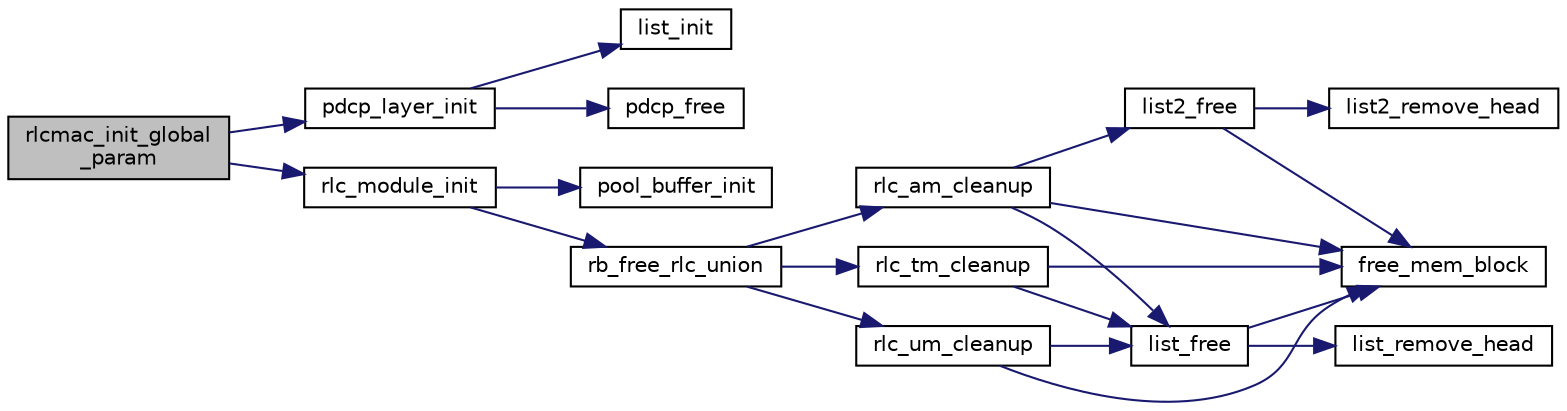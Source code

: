 digraph "rlcmac_init_global_param"
{
 // LATEX_PDF_SIZE
  edge [fontname="Helvetica",fontsize="10",labelfontname="Helvetica",labelfontsize="10"];
  node [fontname="Helvetica",fontsize="10",shape=record];
  rankdir="LR";
  Node1 [label="rlcmac_init_global\l_param",height=0.2,width=0.4,color="black", fillcolor="grey75", style="filled", fontcolor="black",tooltip=" "];
  Node1 -> Node2 [color="midnightblue",fontsize="10",style="solid",fontname="Helvetica"];
  Node2 [label="pdcp_layer_init",height=0.2,width=0.4,color="black", fillcolor="white", style="filled",URL="$group____pdcp.html#gad431a3d18b406f505fb1ae91213c62d1",tooltip=" "];
  Node2 -> Node3 [color="midnightblue",fontsize="10",style="solid",fontname="Helvetica"];
  Node3 [label="list_init",height=0.2,width=0.4,color="black", fillcolor="white", style="filled",URL="$list_8c.html#a896782f4f794d085242b80e09bbc91dd",tooltip=" "];
  Node2 -> Node4 [color="midnightblue",fontsize="10",style="solid",fontname="Helvetica"];
  Node4 [label="pdcp_free",height=0.2,width=0.4,color="black", fillcolor="white", style="filled",URL="$pdcp_8c.html#a4a5257502aad38255aa34acf9216af8f",tooltip=" "];
  Node1 -> Node5 [color="midnightblue",fontsize="10",style="solid",fontname="Helvetica"];
  Node5 [label="rlc_module_init",height=0.2,width=0.4,color="black", fillcolor="white", style="filled",URL="$group__em.html#ga8a21a99b77bae78c21114212ee98f69f",tooltip="RAZ the memory of the RLC layer, initialize the memory pool manager (mem_block_t structures mainly us..."];
  Node5 -> Node6 [color="midnightblue",fontsize="10",style="solid",fontname="Helvetica"];
  Node6 [label="pool_buffer_init",height=0.2,width=0.4,color="black", fillcolor="white", style="filled",URL="$mem__block_8c.html#ad3a69d5a7ed32f575ea6c61d27cf0e3b",tooltip=" "];
  Node5 -> Node7 [color="midnightblue",fontsize="10",style="solid",fontname="Helvetica"];
  Node7 [label="rb_free_rlc_union",height=0.2,width=0.4,color="black", fillcolor="white", style="filled",URL="$group__em.html#ga833d703a0ba5dc802af8c38342a5a41c",tooltip="Free the rlc memory contained in the RLC embedded in the rlc_union_t struct pointed by of the rlcu_pP..."];
  Node7 -> Node8 [color="midnightblue",fontsize="10",style="solid",fontname="Helvetica"];
  Node8 [label="rlc_am_cleanup",height=0.2,width=0.4,color="black", fillcolor="white", style="filled",URL="$group__em.html#gaee23da96f55d01cf9235fd51a77dd6f3",tooltip="Free all memory resources allocated and kept by this RLC AM instance."];
  Node8 -> Node9 [color="midnightblue",fontsize="10",style="solid",fontname="Helvetica"];
  Node9 [label="free_mem_block",height=0.2,width=0.4,color="black", fillcolor="white", style="filled",URL="$mem__block_8c.html#a3465e37844438c1cc552c197a2cfbbfd",tooltip=" "];
  Node8 -> Node10 [color="midnightblue",fontsize="10",style="solid",fontname="Helvetica"];
  Node10 [label="list2_free",height=0.2,width=0.4,color="black", fillcolor="white", style="filled",URL="$list_8h.html#a4dfb5dc05ac6b1b619145632d4d181cf",tooltip=" "];
  Node10 -> Node9 [color="midnightblue",fontsize="10",style="solid",fontname="Helvetica"];
  Node10 -> Node11 [color="midnightblue",fontsize="10",style="solid",fontname="Helvetica"];
  Node11 [label="list2_remove_head",height=0.2,width=0.4,color="black", fillcolor="white", style="filled",URL="$list2_8c.html#adfe158be4998f339a88ed851bb6abc26",tooltip=" "];
  Node8 -> Node12 [color="midnightblue",fontsize="10",style="solid",fontname="Helvetica"];
  Node12 [label="list_free",height=0.2,width=0.4,color="black", fillcolor="white", style="filled",URL="$list_8c.html#a73dcb25a7e97fea269a73f9179670ccf",tooltip=" "];
  Node12 -> Node9 [color="midnightblue",fontsize="10",style="solid",fontname="Helvetica"];
  Node12 -> Node13 [color="midnightblue",fontsize="10",style="solid",fontname="Helvetica"];
  Node13 [label="list_remove_head",height=0.2,width=0.4,color="black", fillcolor="white", style="filled",URL="$list_8c.html#a68bb206a4e50e2f9f27ca4c051a84dc5",tooltip=" "];
  Node7 -> Node14 [color="midnightblue",fontsize="10",style="solid",fontname="Helvetica"];
  Node14 [label="rlc_tm_cleanup",height=0.2,width=0.4,color="black", fillcolor="white", style="filled",URL="$group__em.html#gae5a8a651337cf3b3837af170d19dc7f4",tooltip="Free all allocated memory (lists and buffers) previously allocated by this RLC TM instance."];
  Node14 -> Node9 [color="midnightblue",fontsize="10",style="solid",fontname="Helvetica"];
  Node14 -> Node12 [color="midnightblue",fontsize="10",style="solid",fontname="Helvetica"];
  Node7 -> Node15 [color="midnightblue",fontsize="10",style="solid",fontname="Helvetica"];
  Node15 [label="rlc_um_cleanup",height=0.2,width=0.4,color="black", fillcolor="white", style="filled",URL="$group__em.html#ga5379c33a0df605345b70616b41b6ab68",tooltip="Free all allocated memory (lists and buffers) previously allocated by this RLC UM instance."];
  Node15 -> Node9 [color="midnightblue",fontsize="10",style="solid",fontname="Helvetica"];
  Node15 -> Node12 [color="midnightblue",fontsize="10",style="solid",fontname="Helvetica"];
}
